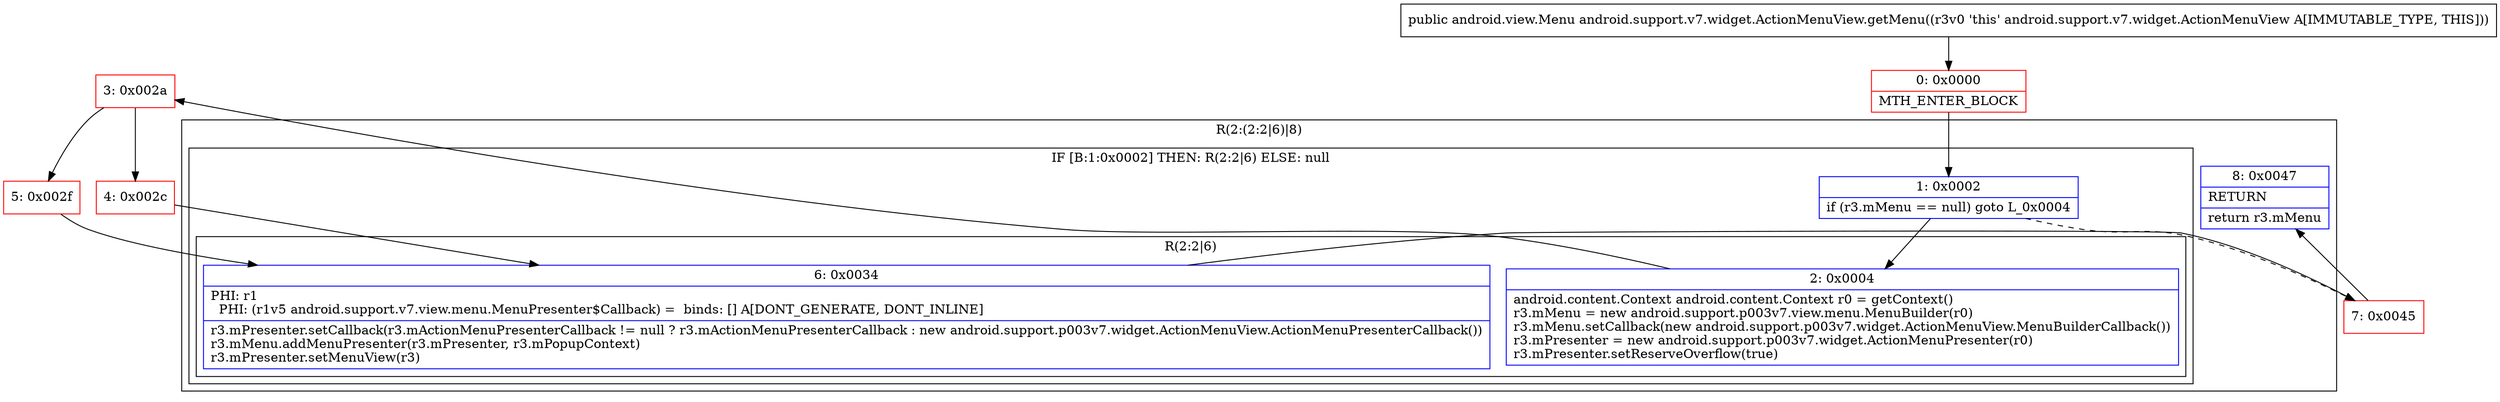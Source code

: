 digraph "CFG forandroid.support.v7.widget.ActionMenuView.getMenu()Landroid\/view\/Menu;" {
subgraph cluster_Region_1527314158 {
label = "R(2:(2:2|6)|8)";
node [shape=record,color=blue];
subgraph cluster_IfRegion_194820179 {
label = "IF [B:1:0x0002] THEN: R(2:2|6) ELSE: null";
node [shape=record,color=blue];
Node_1 [shape=record,label="{1\:\ 0x0002|if (r3.mMenu == null) goto L_0x0004\l}"];
subgraph cluster_Region_180033650 {
label = "R(2:2|6)";
node [shape=record,color=blue];
Node_2 [shape=record,label="{2\:\ 0x0004|android.content.Context android.content.Context r0 = getContext()\lr3.mMenu = new android.support.p003v7.view.menu.MenuBuilder(r0)\lr3.mMenu.setCallback(new android.support.p003v7.widget.ActionMenuView.MenuBuilderCallback())\lr3.mPresenter = new android.support.p003v7.widget.ActionMenuPresenter(r0)\lr3.mPresenter.setReserveOverflow(true)\l}"];
Node_6 [shape=record,label="{6\:\ 0x0034|PHI: r1 \l  PHI: (r1v5 android.support.v7.view.menu.MenuPresenter$Callback) =  binds: [] A[DONT_GENERATE, DONT_INLINE]\l|r3.mPresenter.setCallback(r3.mActionMenuPresenterCallback != null ? r3.mActionMenuPresenterCallback : new android.support.p003v7.widget.ActionMenuView.ActionMenuPresenterCallback())\lr3.mMenu.addMenuPresenter(r3.mPresenter, r3.mPopupContext)\lr3.mPresenter.setMenuView(r3)\l}"];
}
}
Node_8 [shape=record,label="{8\:\ 0x0047|RETURN\l|return r3.mMenu\l}"];
}
Node_0 [shape=record,color=red,label="{0\:\ 0x0000|MTH_ENTER_BLOCK\l}"];
Node_3 [shape=record,color=red,label="{3\:\ 0x002a}"];
Node_4 [shape=record,color=red,label="{4\:\ 0x002c}"];
Node_5 [shape=record,color=red,label="{5\:\ 0x002f}"];
Node_7 [shape=record,color=red,label="{7\:\ 0x0045}"];
MethodNode[shape=record,label="{public android.view.Menu android.support.v7.widget.ActionMenuView.getMenu((r3v0 'this' android.support.v7.widget.ActionMenuView A[IMMUTABLE_TYPE, THIS])) }"];
MethodNode -> Node_0;
Node_1 -> Node_2;
Node_1 -> Node_7[style=dashed];
Node_2 -> Node_3;
Node_6 -> Node_7;
Node_0 -> Node_1;
Node_3 -> Node_4;
Node_3 -> Node_5;
Node_4 -> Node_6;
Node_5 -> Node_6;
Node_7 -> Node_8;
}


